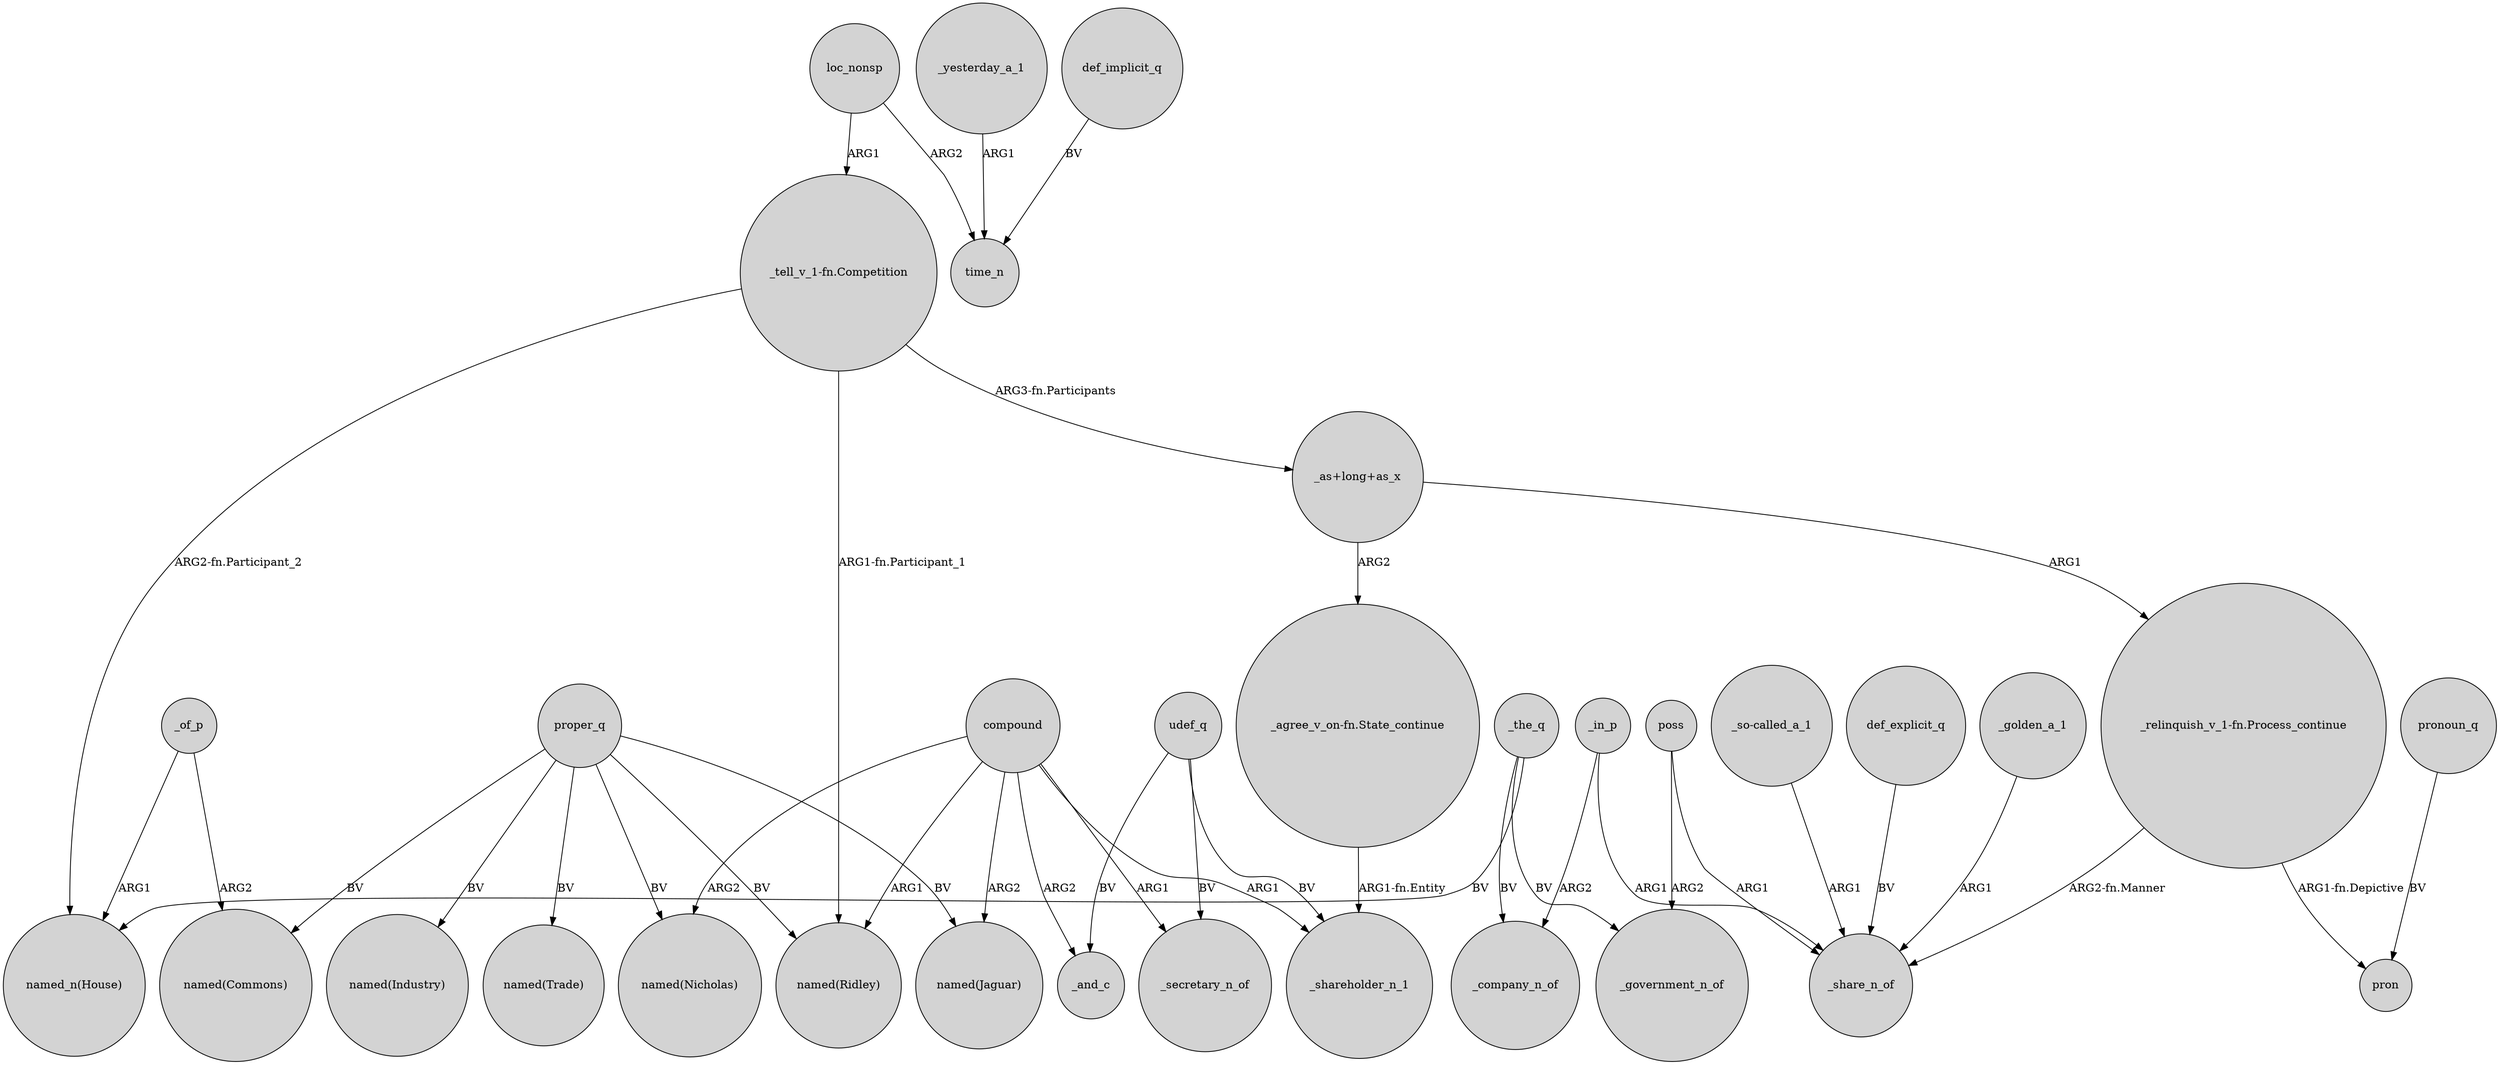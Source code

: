 digraph {
	node [shape=circle style=filled]
	_in_p -> _company_n_of [label=ARG2]
	proper_q -> "named(Ridley)" [label=BV]
	_of_p -> "named(Commons)" [label=ARG2]
	"_tell_v_1-fn.Competition" -> "named(Ridley)" [label="ARG1-fn.Participant_1"]
	_in_p -> _share_n_of [label=ARG1]
	udef_q -> _shareholder_n_1 [label=BV]
	"_so-called_a_1" -> _share_n_of [label=ARG1]
	"_tell_v_1-fn.Competition" -> "_as+long+as_x" [label="ARG3-fn.Participants"]
	proper_q -> "named(Industry)" [label=BV]
	compound -> _shareholder_n_1 [label=ARG1]
	def_explicit_q -> _share_n_of [label=BV]
	compound -> "named(Ridley)" [label=ARG1]
	_yesterday_a_1 -> time_n [label=ARG1]
	udef_q -> _and_c [label=BV]
	compound -> _and_c [label=ARG2]
	_of_p -> "named_n(House)" [label=ARG1]
	"_as+long+as_x" -> "_agree_v_on-fn.State_continue" [label=ARG2]
	pronoun_q -> pron [label=BV]
	"_relinquish_v_1-fn.Process_continue" -> _share_n_of [label="ARG2-fn.Manner"]
	"_tell_v_1-fn.Competition" -> "named_n(House)" [label="ARG2-fn.Participant_2"]
	loc_nonsp -> "_tell_v_1-fn.Competition" [label=ARG1]
	compound -> "named(Nicholas)" [label=ARG2]
	proper_q -> "named(Trade)" [label=BV]
	compound -> "named(Jaguar)" [label=ARG2]
	_golden_a_1 -> _share_n_of [label=ARG1]
	_the_q -> "named_n(House)" [label=BV]
	poss -> _share_n_of [label=ARG1]
	"_agree_v_on-fn.State_continue" -> _shareholder_n_1 [label="ARG1-fn.Entity"]
	proper_q -> "named(Jaguar)" [label=BV]
	"_as+long+as_x" -> "_relinquish_v_1-fn.Process_continue" [label=ARG1]
	_the_q -> _government_n_of [label=BV]
	proper_q -> "named(Commons)" [label=BV]
	"_relinquish_v_1-fn.Process_continue" -> pron [label="ARG1-fn.Depictive"]
	loc_nonsp -> time_n [label=ARG2]
	proper_q -> "named(Nicholas)" [label=BV]
	compound -> _secretary_n_of [label=ARG1]
	def_implicit_q -> time_n [label=BV]
	_the_q -> _company_n_of [label=BV]
	poss -> _government_n_of [label=ARG2]
	udef_q -> _secretary_n_of [label=BV]
}
